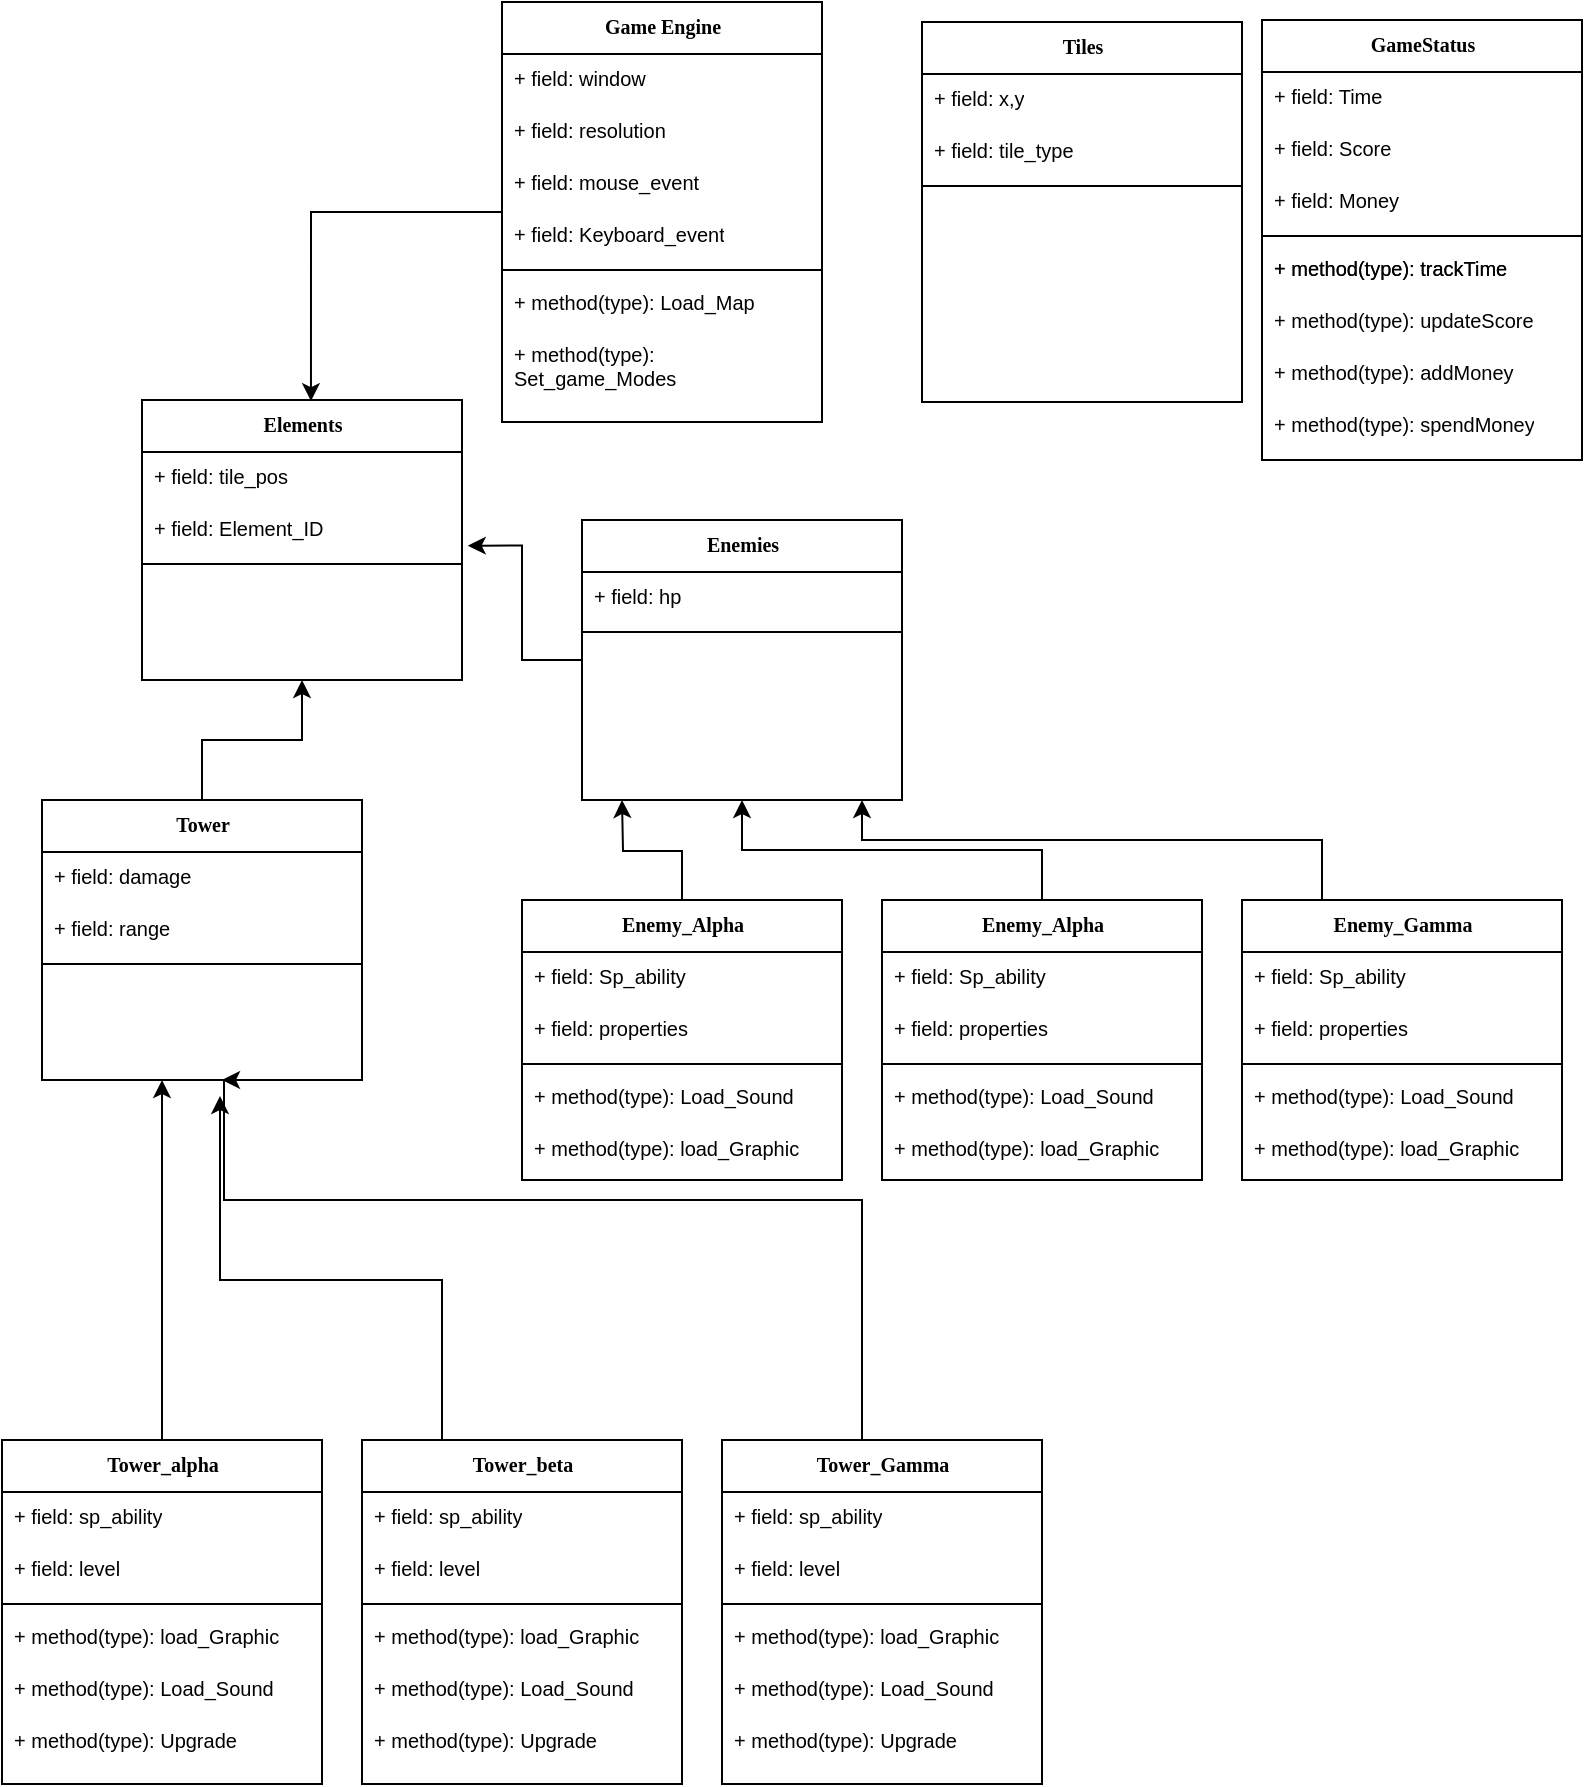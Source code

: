 <mxfile version="22.0.8" type="google">
  <diagram name="Page-1" id="9f46799a-70d6-7492-0946-bef42562c5a5">
    <mxGraphModel grid="1" page="1" gridSize="10" guides="1" tooltips="1" connect="1" arrows="1" fold="1" pageScale="1" pageWidth="827" pageHeight="1169" background="none" math="0" shadow="0">
      <root>
        <mxCell id="0" />
        <mxCell id="1" parent="0" />
        <mxCell id="78961159f06e98e8-43" value="Game Engine" style="swimlane;html=1;fontStyle=1;align=center;verticalAlign=top;childLayout=stackLayout;horizontal=1;startSize=26;horizontalStack=0;resizeParent=1;resizeLast=0;collapsible=1;marginBottom=0;swimlaneFillColor=#ffffff;rounded=0;shadow=0;comic=0;labelBackgroundColor=none;strokeWidth=1;fillColor=none;fontFamily=Verdana;fontSize=10;" vertex="1" parent="1">
          <mxGeometry x="270" y="31" width="160" height="210" as="geometry" />
        </mxCell>
        <mxCell id="78961159f06e98e8-44" value="+ field: window" style="text;html=1;strokeColor=none;fillColor=none;align=left;verticalAlign=top;spacingLeft=4;spacingRight=4;whiteSpace=wrap;overflow=hidden;rotatable=0;points=[[0,0.5],[1,0.5]];portConstraint=eastwest;fontSize=10;" vertex="1" parent="78961159f06e98e8-43">
          <mxGeometry y="26" width="160" height="26" as="geometry" />
        </mxCell>
        <mxCell id="78961159f06e98e8-45" value="+ field: resolution" style="text;html=1;strokeColor=none;fillColor=none;align=left;verticalAlign=top;spacingLeft=4;spacingRight=4;whiteSpace=wrap;overflow=hidden;rotatable=0;points=[[0,0.5],[1,0.5]];portConstraint=eastwest;fontSize=10;" vertex="1" parent="78961159f06e98e8-43">
          <mxGeometry y="52" width="160" height="26" as="geometry" />
        </mxCell>
        <mxCell id="78961159f06e98e8-49" value="+ field: mouse_event" style="text;html=1;strokeColor=none;fillColor=none;align=left;verticalAlign=top;spacingLeft=4;spacingRight=4;whiteSpace=wrap;overflow=hidden;rotatable=0;points=[[0,0.5],[1,0.5]];portConstraint=eastwest;fontSize=10;" vertex="1" parent="78961159f06e98e8-43">
          <mxGeometry y="78" width="160" height="26" as="geometry" />
        </mxCell>
        <mxCell id="78961159f06e98e8-50" value="+ field: Keyboard_event" style="text;html=1;strokeColor=none;fillColor=none;align=left;verticalAlign=top;spacingLeft=4;spacingRight=4;whiteSpace=wrap;overflow=hidden;rotatable=0;points=[[0,0.5],[1,0.5]];portConstraint=eastwest;fontSize=10;" vertex="1" parent="78961159f06e98e8-43">
          <mxGeometry y="104" width="160" height="26" as="geometry" />
        </mxCell>
        <mxCell id="78961159f06e98e8-51" value="" style="line;html=1;strokeWidth=1;fillColor=none;align=left;verticalAlign=middle;spacingTop=-1;spacingLeft=3;spacingRight=3;rotatable=0;labelPosition=right;points=[];portConstraint=eastwest;fontSize=10;" vertex="1" parent="78961159f06e98e8-43">
          <mxGeometry y="130" width="160" height="8" as="geometry" />
        </mxCell>
        <mxCell id="78961159f06e98e8-52" value="+ method(type): Load_Map" style="text;html=1;strokeColor=none;fillColor=none;align=left;verticalAlign=top;spacingLeft=4;spacingRight=4;whiteSpace=wrap;overflow=hidden;rotatable=0;points=[[0,0.5],[1,0.5]];portConstraint=eastwest;fontSize=10;" vertex="1" parent="78961159f06e98e8-43">
          <mxGeometry y="138" width="160" height="26" as="geometry" />
        </mxCell>
        <mxCell id="78961159f06e98e8-53" value="+ method(type): Set_game_Modes" style="text;html=1;strokeColor=none;fillColor=none;align=left;verticalAlign=top;spacingLeft=4;spacingRight=4;whiteSpace=wrap;overflow=hidden;rotatable=0;points=[[0,0.5],[1,0.5]];portConstraint=eastwest;fontSize=10;" vertex="1" parent="78961159f06e98e8-43">
          <mxGeometry y="164" width="160" height="46" as="geometry" />
        </mxCell>
        <mxCell id="78961159f06e98e8-95" value="Tiles" style="swimlane;html=1;fontStyle=1;align=center;verticalAlign=top;childLayout=stackLayout;horizontal=1;startSize=26;horizontalStack=0;resizeParent=1;resizeLast=0;collapsible=1;marginBottom=0;swimlaneFillColor=#ffffff;rounded=0;shadow=0;comic=0;labelBackgroundColor=none;strokeWidth=1;fillColor=none;fontFamily=Verdana;fontSize=10;" vertex="1" parent="1">
          <mxGeometry x="480" y="41" width="160" height="190" as="geometry" />
        </mxCell>
        <mxCell id="78961159f06e98e8-96" value="+ field: x,y" style="text;html=1;strokeColor=none;fillColor=none;align=left;verticalAlign=top;spacingLeft=4;spacingRight=4;whiteSpace=wrap;overflow=hidden;rotatable=0;points=[[0,0.5],[1,0.5]];portConstraint=eastwest;fontSize=10;" vertex="1" parent="78961159f06e98e8-95">
          <mxGeometry y="26" width="160" height="26" as="geometry" />
        </mxCell>
        <mxCell id="78961159f06e98e8-97" value="+ field: tile_type" style="text;html=1;strokeColor=none;fillColor=none;align=left;verticalAlign=top;spacingLeft=4;spacingRight=4;whiteSpace=wrap;overflow=hidden;rotatable=0;points=[[0,0.5],[1,0.5]];portConstraint=eastwest;fontSize=10;" vertex="1" parent="78961159f06e98e8-95">
          <mxGeometry y="52" width="160" height="26" as="geometry" />
        </mxCell>
        <mxCell id="78961159f06e98e8-103" value="" style="line;html=1;strokeWidth=1;fillColor=none;align=left;verticalAlign=middle;spacingTop=-1;spacingLeft=3;spacingRight=3;rotatable=0;labelPosition=right;points=[];portConstraint=eastwest;fontSize=10;" vertex="1" parent="78961159f06e98e8-95">
          <mxGeometry y="78" width="160" height="8" as="geometry" />
        </mxCell>
        <mxCell id="9e5PASEf2bqB0bQW0HJU-2" value="Elements" style="swimlane;html=1;fontStyle=1;align=center;verticalAlign=top;childLayout=stackLayout;horizontal=1;startSize=26;horizontalStack=0;resizeParent=1;resizeLast=0;collapsible=1;marginBottom=0;swimlaneFillColor=#ffffff;rounded=0;shadow=0;comic=0;labelBackgroundColor=none;strokeWidth=1;fillColor=none;fontFamily=Verdana;fontSize=10;" vertex="1" parent="1">
          <mxGeometry x="90" y="230" width="160" height="140" as="geometry" />
        </mxCell>
        <mxCell id="9e5PASEf2bqB0bQW0HJU-3" value="+ field: tile_pos" style="text;html=1;strokeColor=none;fillColor=none;align=left;verticalAlign=top;spacingLeft=4;spacingRight=4;whiteSpace=wrap;overflow=hidden;rotatable=0;points=[[0,0.5],[1,0.5]];portConstraint=eastwest;fontSize=10;" vertex="1" parent="9e5PASEf2bqB0bQW0HJU-2">
          <mxGeometry y="26" width="160" height="26" as="geometry" />
        </mxCell>
        <mxCell id="9e5PASEf2bqB0bQW0HJU-9" value="+ field: Element_ID" style="text;html=1;strokeColor=none;fillColor=none;align=left;verticalAlign=top;spacingLeft=4;spacingRight=4;whiteSpace=wrap;overflow=hidden;rotatable=0;points=[[0,0.5],[1,0.5]];portConstraint=eastwest;fontSize=10;" vertex="1" parent="9e5PASEf2bqB0bQW0HJU-2">
          <mxGeometry y="52" width="160" height="26" as="geometry" />
        </mxCell>
        <mxCell id="9e5PASEf2bqB0bQW0HJU-10" value="" style="line;html=1;strokeWidth=1;fillColor=none;align=left;verticalAlign=middle;spacingTop=-1;spacingLeft=3;spacingRight=3;rotatable=0;labelPosition=right;points=[];portConstraint=eastwest;fontSize=10;" vertex="1" parent="9e5PASEf2bqB0bQW0HJU-2">
          <mxGeometry y="78" width="160" height="8" as="geometry" />
        </mxCell>
        <mxCell id="9e5PASEf2bqB0bQW0HJU-22" style="edgeStyle=orthogonalEdgeStyle;rounded=0;orthogonalLoop=1;jettySize=auto;html=1;entryX=0.5;entryY=1;entryDx=0;entryDy=0;fontSize=10;" edge="1" parent="1" source="9e5PASEf2bqB0bQW0HJU-15" target="9e5PASEf2bqB0bQW0HJU-2">
          <mxGeometry relative="1" as="geometry" />
        </mxCell>
        <mxCell id="9e5PASEf2bqB0bQW0HJU-15" value="Tower" style="swimlane;html=1;fontStyle=1;align=center;verticalAlign=top;childLayout=stackLayout;horizontal=1;startSize=26;horizontalStack=0;resizeParent=1;resizeLast=0;collapsible=1;marginBottom=0;swimlaneFillColor=#ffffff;rounded=0;shadow=0;comic=0;labelBackgroundColor=none;strokeWidth=1;fillColor=none;fontFamily=Verdana;fontSize=10;" vertex="1" parent="1">
          <mxGeometry x="40" y="430" width="160" height="140" as="geometry" />
        </mxCell>
        <mxCell id="9e5PASEf2bqB0bQW0HJU-16" value="+ field: damage" style="text;html=1;strokeColor=none;fillColor=none;align=left;verticalAlign=top;spacingLeft=4;spacingRight=4;whiteSpace=wrap;overflow=hidden;rotatable=0;points=[[0,0.5],[1,0.5]];portConstraint=eastwest;fontSize=10;" vertex="1" parent="9e5PASEf2bqB0bQW0HJU-15">
          <mxGeometry y="26" width="160" height="26" as="geometry" />
        </mxCell>
        <mxCell id="9e5PASEf2bqB0bQW0HJU-17" value="+ field: range" style="text;html=1;strokeColor=none;fillColor=none;align=left;verticalAlign=top;spacingLeft=4;spacingRight=4;whiteSpace=wrap;overflow=hidden;rotatable=0;points=[[0,0.5],[1,0.5]];portConstraint=eastwest;fontSize=10;" vertex="1" parent="9e5PASEf2bqB0bQW0HJU-15">
          <mxGeometry y="52" width="160" height="26" as="geometry" />
        </mxCell>
        <mxCell id="9e5PASEf2bqB0bQW0HJU-18" value="" style="line;html=1;strokeWidth=1;fillColor=none;align=left;verticalAlign=middle;spacingTop=-1;spacingLeft=3;spacingRight=3;rotatable=0;labelPosition=right;points=[];portConstraint=eastwest;fontSize=10;" vertex="1" parent="9e5PASEf2bqB0bQW0HJU-15">
          <mxGeometry y="78" width="160" height="8" as="geometry" />
        </mxCell>
        <mxCell id="9e5PASEf2bqB0bQW0HJU-24" value="Enemies" style="swimlane;html=1;fontStyle=1;align=center;verticalAlign=top;childLayout=stackLayout;horizontal=1;startSize=26;horizontalStack=0;resizeParent=1;resizeLast=0;collapsible=1;marginBottom=0;swimlaneFillColor=#ffffff;rounded=0;shadow=0;comic=0;labelBackgroundColor=none;strokeWidth=1;fillColor=none;fontFamily=Verdana;fontSize=10;" vertex="1" parent="1">
          <mxGeometry x="310" y="290" width="160" height="140" as="geometry" />
        </mxCell>
        <mxCell id="9e5PASEf2bqB0bQW0HJU-25" value="+ field: hp" style="text;html=1;strokeColor=none;fillColor=none;align=left;verticalAlign=top;spacingLeft=4;spacingRight=4;whiteSpace=wrap;overflow=hidden;rotatable=0;points=[[0,0.5],[1,0.5]];portConstraint=eastwest;fontSize=10;" vertex="1" parent="9e5PASEf2bqB0bQW0HJU-24">
          <mxGeometry y="26" width="160" height="26" as="geometry" />
        </mxCell>
        <mxCell id="9e5PASEf2bqB0bQW0HJU-27" value="" style="line;html=1;strokeWidth=1;fillColor=none;align=left;verticalAlign=middle;spacingTop=-1;spacingLeft=3;spacingRight=3;rotatable=0;labelPosition=right;points=[];portConstraint=eastwest;fontSize=10;" vertex="1" parent="9e5PASEf2bqB0bQW0HJU-24">
          <mxGeometry y="52" width="160" height="8" as="geometry" />
        </mxCell>
        <mxCell id="9e5PASEf2bqB0bQW0HJU-42" style="edgeStyle=orthogonalEdgeStyle;rounded=0;orthogonalLoop=1;jettySize=auto;html=1;entryX=1.018;entryY=0.801;entryDx=0;entryDy=0;entryPerimeter=0;fontSize=10;" edge="1" parent="1" source="9e5PASEf2bqB0bQW0HJU-24" target="9e5PASEf2bqB0bQW0HJU-9">
          <mxGeometry relative="1" as="geometry" />
        </mxCell>
        <mxCell id="9e5PASEf2bqB0bQW0HJU-167" style="edgeStyle=orthogonalEdgeStyle;rounded=0;orthogonalLoop=1;jettySize=auto;html=1;" edge="1" parent="1" source="9e5PASEf2bqB0bQW0HJU-53">
          <mxGeometry relative="1" as="geometry">
            <mxPoint x="100.0" y="570" as="targetPoint" />
          </mxGeometry>
        </mxCell>
        <mxCell id="9e5PASEf2bqB0bQW0HJU-53" value="Tower_alpha" style="swimlane;html=1;fontStyle=1;align=center;verticalAlign=top;childLayout=stackLayout;horizontal=1;startSize=26;horizontalStack=0;resizeParent=1;resizeLast=0;collapsible=1;marginBottom=0;swimlaneFillColor=#ffffff;rounded=0;shadow=0;comic=0;labelBackgroundColor=none;strokeWidth=1;fillColor=none;fontFamily=Verdana;fontSize=10;" vertex="1" parent="1">
          <mxGeometry x="20" y="750" width="160" height="172" as="geometry" />
        </mxCell>
        <mxCell id="9e5PASEf2bqB0bQW0HJU-54" value="+ field: sp_ability" style="text;html=1;strokeColor=none;fillColor=none;align=left;verticalAlign=top;spacingLeft=4;spacingRight=4;whiteSpace=wrap;overflow=hidden;rotatable=0;points=[[0,0.5],[1,0.5]];portConstraint=eastwest;fontSize=10;" vertex="1" parent="9e5PASEf2bqB0bQW0HJU-53">
          <mxGeometry y="26" width="160" height="26" as="geometry" />
        </mxCell>
        <mxCell id="9e5PASEf2bqB0bQW0HJU-55" value="+ field: level" style="text;html=1;strokeColor=none;fillColor=none;align=left;verticalAlign=top;spacingLeft=4;spacingRight=4;whiteSpace=wrap;overflow=hidden;rotatable=0;points=[[0,0.5],[1,0.5]];portConstraint=eastwest;fontSize=10;" vertex="1" parent="9e5PASEf2bqB0bQW0HJU-53">
          <mxGeometry y="52" width="160" height="26" as="geometry" />
        </mxCell>
        <mxCell id="9e5PASEf2bqB0bQW0HJU-56" value="" style="line;html=1;strokeWidth=1;fillColor=none;align=left;verticalAlign=middle;spacingTop=-1;spacingLeft=3;spacingRight=3;rotatable=0;labelPosition=right;points=[];portConstraint=eastwest;fontSize=10;" vertex="1" parent="9e5PASEf2bqB0bQW0HJU-53">
          <mxGeometry y="78" width="160" height="8" as="geometry" />
        </mxCell>
        <mxCell id="9e5PASEf2bqB0bQW0HJU-57" value="+ method(type): load_Graphic" style="text;html=1;strokeColor=none;fillColor=none;align=left;verticalAlign=top;spacingLeft=4;spacingRight=4;whiteSpace=wrap;overflow=hidden;rotatable=0;points=[[0,0.5],[1,0.5]];portConstraint=eastwest;fontSize=10;" vertex="1" parent="9e5PASEf2bqB0bQW0HJU-53">
          <mxGeometry y="86" width="160" height="26" as="geometry" />
        </mxCell>
        <mxCell id="9e5PASEf2bqB0bQW0HJU-58" value="+ method(type): Load_Sound" style="text;html=1;strokeColor=none;fillColor=none;align=left;verticalAlign=top;spacingLeft=4;spacingRight=4;whiteSpace=wrap;overflow=hidden;rotatable=0;points=[[0,0.5],[1,0.5]];portConstraint=eastwest;fontSize=10;" vertex="1" parent="9e5PASEf2bqB0bQW0HJU-53">
          <mxGeometry y="112" width="160" height="26" as="geometry" />
        </mxCell>
        <mxCell id="9e5PASEf2bqB0bQW0HJU-128" value="+ method(type): Upgrade" style="text;html=1;strokeColor=none;fillColor=none;align=left;verticalAlign=top;spacingLeft=4;spacingRight=4;whiteSpace=wrap;overflow=hidden;rotatable=0;points=[[0,0.5],[1,0.5]];portConstraint=eastwest;fontSize=10;" vertex="1" parent="9e5PASEf2bqB0bQW0HJU-53">
          <mxGeometry y="138" width="160" height="26" as="geometry" />
        </mxCell>
        <mxCell id="9e5PASEf2bqB0bQW0HJU-149" style="edgeStyle=orthogonalEdgeStyle;rounded=0;orthogonalLoop=1;jettySize=auto;html=1;" edge="1" parent="1" source="9e5PASEf2bqB0bQW0HJU-103">
          <mxGeometry relative="1" as="geometry">
            <mxPoint x="330" y="430" as="targetPoint" />
          </mxGeometry>
        </mxCell>
        <mxCell id="9e5PASEf2bqB0bQW0HJU-103" value="Enemy_Alpha" style="swimlane;html=1;fontStyle=1;align=center;verticalAlign=top;childLayout=stackLayout;horizontal=1;startSize=26;horizontalStack=0;resizeParent=1;resizeLast=0;collapsible=1;marginBottom=0;swimlaneFillColor=#ffffff;rounded=0;shadow=0;comic=0;labelBackgroundColor=none;strokeWidth=1;fillColor=none;fontFamily=Verdana;fontSize=10;" vertex="1" parent="1">
          <mxGeometry x="280" y="480" width="160" height="140" as="geometry" />
        </mxCell>
        <mxCell id="9e5PASEf2bqB0bQW0HJU-104" value="+ field: Sp_ability" style="text;html=1;strokeColor=none;fillColor=none;align=left;verticalAlign=top;spacingLeft=4;spacingRight=4;whiteSpace=wrap;overflow=hidden;rotatable=0;points=[[0,0.5],[1,0.5]];portConstraint=eastwest;fontSize=10;" vertex="1" parent="9e5PASEf2bqB0bQW0HJU-103">
          <mxGeometry y="26" width="160" height="26" as="geometry" />
        </mxCell>
        <mxCell id="9e5PASEf2bqB0bQW0HJU-105" value="+ field: properties" style="text;html=1;strokeColor=none;fillColor=none;align=left;verticalAlign=top;spacingLeft=4;spacingRight=4;whiteSpace=wrap;overflow=hidden;rotatable=0;points=[[0,0.5],[1,0.5]];portConstraint=eastwest;fontSize=10;" vertex="1" parent="9e5PASEf2bqB0bQW0HJU-103">
          <mxGeometry y="52" width="160" height="26" as="geometry" />
        </mxCell>
        <mxCell id="9e5PASEf2bqB0bQW0HJU-106" value="" style="line;html=1;strokeWidth=1;fillColor=none;align=left;verticalAlign=middle;spacingTop=-1;spacingLeft=3;spacingRight=3;rotatable=0;labelPosition=right;points=[];portConstraint=eastwest;fontSize=10;" vertex="1" parent="9e5PASEf2bqB0bQW0HJU-103">
          <mxGeometry y="78" width="160" height="8" as="geometry" />
        </mxCell>
        <mxCell id="9e5PASEf2bqB0bQW0HJU-151" value="+ method(type): Load_Sound" style="text;html=1;strokeColor=none;fillColor=none;align=left;verticalAlign=top;spacingLeft=4;spacingRight=4;whiteSpace=wrap;overflow=hidden;rotatable=0;points=[[0,0.5],[1,0.5]];portConstraint=eastwest;fontSize=10;" vertex="1" parent="9e5PASEf2bqB0bQW0HJU-103">
          <mxGeometry y="86" width="160" height="26" as="geometry" />
        </mxCell>
        <mxCell id="9e5PASEf2bqB0bQW0HJU-150" value="+ method(type): load_Graphic" style="text;html=1;strokeColor=none;fillColor=none;align=left;verticalAlign=top;spacingLeft=4;spacingRight=4;whiteSpace=wrap;overflow=hidden;rotatable=0;points=[[0,0.5],[1,0.5]];portConstraint=eastwest;fontSize=10;" vertex="1" parent="9e5PASEf2bqB0bQW0HJU-103">
          <mxGeometry y="112" width="160" height="26" as="geometry" />
        </mxCell>
        <mxCell id="9e5PASEf2bqB0bQW0HJU-120" style="edgeStyle=orthogonalEdgeStyle;rounded=0;orthogonalLoop=1;jettySize=auto;html=1;entryX=0.528;entryY=0.004;entryDx=0;entryDy=0;entryPerimeter=0;" edge="1" parent="1" source="78961159f06e98e8-43" target="9e5PASEf2bqB0bQW0HJU-2">
          <mxGeometry relative="1" as="geometry" />
        </mxCell>
        <mxCell id="9e5PASEf2bqB0bQW0HJU-130" style="edgeStyle=orthogonalEdgeStyle;rounded=0;orthogonalLoop=1;jettySize=auto;html=1;fontSize=10;entryX=0.494;entryY=1;entryDx=0;entryDy=0;entryPerimeter=0;" edge="1" parent="1" source="9e5PASEf2bqB0bQW0HJU-131">
          <mxGeometry relative="1" as="geometry">
            <mxPoint x="129" y="578" as="targetPoint" />
            <Array as="points">
              <mxPoint x="240" y="670" />
              <mxPoint x="129" y="670" />
            </Array>
          </mxGeometry>
        </mxCell>
        <mxCell id="9e5PASEf2bqB0bQW0HJU-131" value="Tower_beta" style="swimlane;html=1;fontStyle=1;align=center;verticalAlign=top;childLayout=stackLayout;horizontal=1;startSize=26;horizontalStack=0;resizeParent=1;resizeLast=0;collapsible=1;marginBottom=0;swimlaneFillColor=#ffffff;rounded=0;shadow=0;comic=0;labelBackgroundColor=none;strokeWidth=1;fillColor=none;fontFamily=Verdana;fontSize=10;" vertex="1" parent="1">
          <mxGeometry x="200" y="750" width="160" height="172" as="geometry" />
        </mxCell>
        <mxCell id="9e5PASEf2bqB0bQW0HJU-132" value="+ field: sp_ability" style="text;html=1;strokeColor=none;fillColor=none;align=left;verticalAlign=top;spacingLeft=4;spacingRight=4;whiteSpace=wrap;overflow=hidden;rotatable=0;points=[[0,0.5],[1,0.5]];portConstraint=eastwest;fontSize=10;" vertex="1" parent="9e5PASEf2bqB0bQW0HJU-131">
          <mxGeometry y="26" width="160" height="26" as="geometry" />
        </mxCell>
        <mxCell id="9e5PASEf2bqB0bQW0HJU-133" value="+ field: level" style="text;html=1;strokeColor=none;fillColor=none;align=left;verticalAlign=top;spacingLeft=4;spacingRight=4;whiteSpace=wrap;overflow=hidden;rotatable=0;points=[[0,0.5],[1,0.5]];portConstraint=eastwest;fontSize=10;" vertex="1" parent="9e5PASEf2bqB0bQW0HJU-131">
          <mxGeometry y="52" width="160" height="26" as="geometry" />
        </mxCell>
        <mxCell id="9e5PASEf2bqB0bQW0HJU-134" value="" style="line;html=1;strokeWidth=1;fillColor=none;align=left;verticalAlign=middle;spacingTop=-1;spacingLeft=3;spacingRight=3;rotatable=0;labelPosition=right;points=[];portConstraint=eastwest;fontSize=10;" vertex="1" parent="9e5PASEf2bqB0bQW0HJU-131">
          <mxGeometry y="78" width="160" height="8" as="geometry" />
        </mxCell>
        <mxCell id="9e5PASEf2bqB0bQW0HJU-135" value="+ method(type): load_Graphic" style="text;html=1;strokeColor=none;fillColor=none;align=left;verticalAlign=top;spacingLeft=4;spacingRight=4;whiteSpace=wrap;overflow=hidden;rotatable=0;points=[[0,0.5],[1,0.5]];portConstraint=eastwest;fontSize=10;" vertex="1" parent="9e5PASEf2bqB0bQW0HJU-131">
          <mxGeometry y="86" width="160" height="26" as="geometry" />
        </mxCell>
        <mxCell id="9e5PASEf2bqB0bQW0HJU-136" value="+ method(type): Load_Sound" style="text;html=1;strokeColor=none;fillColor=none;align=left;verticalAlign=top;spacingLeft=4;spacingRight=4;whiteSpace=wrap;overflow=hidden;rotatable=0;points=[[0,0.5],[1,0.5]];portConstraint=eastwest;fontSize=10;" vertex="1" parent="9e5PASEf2bqB0bQW0HJU-131">
          <mxGeometry y="112" width="160" height="26" as="geometry" />
        </mxCell>
        <mxCell id="9e5PASEf2bqB0bQW0HJU-137" value="+ method(type): Upgrade" style="text;html=1;strokeColor=none;fillColor=none;align=left;verticalAlign=top;spacingLeft=4;spacingRight=4;whiteSpace=wrap;overflow=hidden;rotatable=0;points=[[0,0.5],[1,0.5]];portConstraint=eastwest;fontSize=10;" vertex="1" parent="9e5PASEf2bqB0bQW0HJU-131">
          <mxGeometry y="138" width="160" height="26" as="geometry" />
        </mxCell>
        <mxCell id="9e5PASEf2bqB0bQW0HJU-147" style="edgeStyle=orthogonalEdgeStyle;rounded=0;orthogonalLoop=1;jettySize=auto;html=1;" edge="1" parent="1" source="9e5PASEf2bqB0bQW0HJU-139">
          <mxGeometry relative="1" as="geometry">
            <mxPoint x="130" y="570" as="targetPoint" />
            <Array as="points">
              <mxPoint x="450" y="630" />
              <mxPoint x="131" y="630" />
              <mxPoint x="131" y="570" />
            </Array>
          </mxGeometry>
        </mxCell>
        <mxCell id="9e5PASEf2bqB0bQW0HJU-139" value="Tower_Gamma" style="swimlane;html=1;fontStyle=1;align=center;verticalAlign=top;childLayout=stackLayout;horizontal=1;startSize=26;horizontalStack=0;resizeParent=1;resizeLast=0;collapsible=1;marginBottom=0;swimlaneFillColor=#ffffff;rounded=0;shadow=0;comic=0;labelBackgroundColor=none;strokeWidth=1;fillColor=none;fontFamily=Verdana;fontSize=10;" vertex="1" parent="1">
          <mxGeometry x="380" y="750" width="160" height="172" as="geometry" />
        </mxCell>
        <mxCell id="9e5PASEf2bqB0bQW0HJU-140" value="+ field: sp_ability" style="text;html=1;strokeColor=none;fillColor=none;align=left;verticalAlign=top;spacingLeft=4;spacingRight=4;whiteSpace=wrap;overflow=hidden;rotatable=0;points=[[0,0.5],[1,0.5]];portConstraint=eastwest;fontSize=10;" vertex="1" parent="9e5PASEf2bqB0bQW0HJU-139">
          <mxGeometry y="26" width="160" height="26" as="geometry" />
        </mxCell>
        <mxCell id="9e5PASEf2bqB0bQW0HJU-141" value="+ field: level" style="text;html=1;strokeColor=none;fillColor=none;align=left;verticalAlign=top;spacingLeft=4;spacingRight=4;whiteSpace=wrap;overflow=hidden;rotatable=0;points=[[0,0.5],[1,0.5]];portConstraint=eastwest;fontSize=10;" vertex="1" parent="9e5PASEf2bqB0bQW0HJU-139">
          <mxGeometry y="52" width="160" height="26" as="geometry" />
        </mxCell>
        <mxCell id="9e5PASEf2bqB0bQW0HJU-142" value="" style="line;html=1;strokeWidth=1;fillColor=none;align=left;verticalAlign=middle;spacingTop=-1;spacingLeft=3;spacingRight=3;rotatable=0;labelPosition=right;points=[];portConstraint=eastwest;fontSize=10;" vertex="1" parent="9e5PASEf2bqB0bQW0HJU-139">
          <mxGeometry y="78" width="160" height="8" as="geometry" />
        </mxCell>
        <mxCell id="9e5PASEf2bqB0bQW0HJU-143" value="+ method(type): load_Graphic" style="text;html=1;strokeColor=none;fillColor=none;align=left;verticalAlign=top;spacingLeft=4;spacingRight=4;whiteSpace=wrap;overflow=hidden;rotatable=0;points=[[0,0.5],[1,0.5]];portConstraint=eastwest;fontSize=10;" vertex="1" parent="9e5PASEf2bqB0bQW0HJU-139">
          <mxGeometry y="86" width="160" height="26" as="geometry" />
        </mxCell>
        <mxCell id="9e5PASEf2bqB0bQW0HJU-144" value="+ method(type): Load_Sound" style="text;html=1;strokeColor=none;fillColor=none;align=left;verticalAlign=top;spacingLeft=4;spacingRight=4;whiteSpace=wrap;overflow=hidden;rotatable=0;points=[[0,0.5],[1,0.5]];portConstraint=eastwest;fontSize=10;" vertex="1" parent="9e5PASEf2bqB0bQW0HJU-139">
          <mxGeometry y="112" width="160" height="26" as="geometry" />
        </mxCell>
        <mxCell id="9e5PASEf2bqB0bQW0HJU-145" value="+ method(type): Upgrade" style="text;html=1;strokeColor=none;fillColor=none;align=left;verticalAlign=top;spacingLeft=4;spacingRight=4;whiteSpace=wrap;overflow=hidden;rotatable=0;points=[[0,0.5],[1,0.5]];portConstraint=eastwest;fontSize=10;" vertex="1" parent="9e5PASEf2bqB0bQW0HJU-139">
          <mxGeometry y="138" width="160" height="26" as="geometry" />
        </mxCell>
        <mxCell id="9e5PASEf2bqB0bQW0HJU-164" style="edgeStyle=orthogonalEdgeStyle;rounded=0;orthogonalLoop=1;jettySize=auto;html=1;entryX=0.5;entryY=1;entryDx=0;entryDy=0;" edge="1" parent="1" source="9e5PASEf2bqB0bQW0HJU-152" target="9e5PASEf2bqB0bQW0HJU-24">
          <mxGeometry relative="1" as="geometry" />
        </mxCell>
        <mxCell id="9e5PASEf2bqB0bQW0HJU-152" value="Enemy_Alpha" style="swimlane;html=1;fontStyle=1;align=center;verticalAlign=top;childLayout=stackLayout;horizontal=1;startSize=26;horizontalStack=0;resizeParent=1;resizeLast=0;collapsible=1;marginBottom=0;swimlaneFillColor=#ffffff;rounded=0;shadow=0;comic=0;labelBackgroundColor=none;strokeWidth=1;fillColor=none;fontFamily=Verdana;fontSize=10;" vertex="1" parent="1">
          <mxGeometry x="460" y="480" width="160" height="140" as="geometry" />
        </mxCell>
        <mxCell id="9e5PASEf2bqB0bQW0HJU-153" value="+ field: Sp_ability" style="text;html=1;strokeColor=none;fillColor=none;align=left;verticalAlign=top;spacingLeft=4;spacingRight=4;whiteSpace=wrap;overflow=hidden;rotatable=0;points=[[0,0.5],[1,0.5]];portConstraint=eastwest;fontSize=10;" vertex="1" parent="9e5PASEf2bqB0bQW0HJU-152">
          <mxGeometry y="26" width="160" height="26" as="geometry" />
        </mxCell>
        <mxCell id="9e5PASEf2bqB0bQW0HJU-154" value="+ field: properties" style="text;html=1;strokeColor=none;fillColor=none;align=left;verticalAlign=top;spacingLeft=4;spacingRight=4;whiteSpace=wrap;overflow=hidden;rotatable=0;points=[[0,0.5],[1,0.5]];portConstraint=eastwest;fontSize=10;" vertex="1" parent="9e5PASEf2bqB0bQW0HJU-152">
          <mxGeometry y="52" width="160" height="26" as="geometry" />
        </mxCell>
        <mxCell id="9e5PASEf2bqB0bQW0HJU-155" value="" style="line;html=1;strokeWidth=1;fillColor=none;align=left;verticalAlign=middle;spacingTop=-1;spacingLeft=3;spacingRight=3;rotatable=0;labelPosition=right;points=[];portConstraint=eastwest;fontSize=10;" vertex="1" parent="9e5PASEf2bqB0bQW0HJU-152">
          <mxGeometry y="78" width="160" height="8" as="geometry" />
        </mxCell>
        <mxCell id="9e5PASEf2bqB0bQW0HJU-156" value="+ method(type): Load_Sound" style="text;html=1;strokeColor=none;fillColor=none;align=left;verticalAlign=top;spacingLeft=4;spacingRight=4;whiteSpace=wrap;overflow=hidden;rotatable=0;points=[[0,0.5],[1,0.5]];portConstraint=eastwest;fontSize=10;" vertex="1" parent="9e5PASEf2bqB0bQW0HJU-152">
          <mxGeometry y="86" width="160" height="26" as="geometry" />
        </mxCell>
        <mxCell id="9e5PASEf2bqB0bQW0HJU-157" value="+ method(type): load_Graphic" style="text;html=1;strokeColor=none;fillColor=none;align=left;verticalAlign=top;spacingLeft=4;spacingRight=4;whiteSpace=wrap;overflow=hidden;rotatable=0;points=[[0,0.5],[1,0.5]];portConstraint=eastwest;fontSize=10;" vertex="1" parent="9e5PASEf2bqB0bQW0HJU-152">
          <mxGeometry y="112" width="160" height="26" as="geometry" />
        </mxCell>
        <mxCell id="9e5PASEf2bqB0bQW0HJU-166" style="edgeStyle=orthogonalEdgeStyle;rounded=0;orthogonalLoop=1;jettySize=auto;html=1;" edge="1" parent="1" source="9e5PASEf2bqB0bQW0HJU-158">
          <mxGeometry relative="1" as="geometry">
            <mxPoint x="450" y="430" as="targetPoint" />
            <Array as="points">
              <mxPoint x="680" y="450" />
              <mxPoint x="450" y="450" />
            </Array>
          </mxGeometry>
        </mxCell>
        <mxCell id="9e5PASEf2bqB0bQW0HJU-158" value="Enemy_Gamma" style="swimlane;html=1;fontStyle=1;align=center;verticalAlign=top;childLayout=stackLayout;horizontal=1;startSize=26;horizontalStack=0;resizeParent=1;resizeLast=0;collapsible=1;marginBottom=0;swimlaneFillColor=#ffffff;rounded=0;shadow=0;comic=0;labelBackgroundColor=none;strokeWidth=1;fillColor=none;fontFamily=Verdana;fontSize=10;" vertex="1" parent="1">
          <mxGeometry x="640" y="480" width="160" height="140" as="geometry" />
        </mxCell>
        <mxCell id="9e5PASEf2bqB0bQW0HJU-159" value="+ field: Sp_ability" style="text;html=1;strokeColor=none;fillColor=none;align=left;verticalAlign=top;spacingLeft=4;spacingRight=4;whiteSpace=wrap;overflow=hidden;rotatable=0;points=[[0,0.5],[1,0.5]];portConstraint=eastwest;fontSize=10;" vertex="1" parent="9e5PASEf2bqB0bQW0HJU-158">
          <mxGeometry y="26" width="160" height="26" as="geometry" />
        </mxCell>
        <mxCell id="9e5PASEf2bqB0bQW0HJU-160" value="+ field: properties" style="text;html=1;strokeColor=none;fillColor=none;align=left;verticalAlign=top;spacingLeft=4;spacingRight=4;whiteSpace=wrap;overflow=hidden;rotatable=0;points=[[0,0.5],[1,0.5]];portConstraint=eastwest;fontSize=10;" vertex="1" parent="9e5PASEf2bqB0bQW0HJU-158">
          <mxGeometry y="52" width="160" height="26" as="geometry" />
        </mxCell>
        <mxCell id="9e5PASEf2bqB0bQW0HJU-161" value="" style="line;html=1;strokeWidth=1;fillColor=none;align=left;verticalAlign=middle;spacingTop=-1;spacingLeft=3;spacingRight=3;rotatable=0;labelPosition=right;points=[];portConstraint=eastwest;fontSize=10;" vertex="1" parent="9e5PASEf2bqB0bQW0HJU-158">
          <mxGeometry y="78" width="160" height="8" as="geometry" />
        </mxCell>
        <mxCell id="9e5PASEf2bqB0bQW0HJU-162" value="+ method(type): Load_Sound" style="text;html=1;strokeColor=none;fillColor=none;align=left;verticalAlign=top;spacingLeft=4;spacingRight=4;whiteSpace=wrap;overflow=hidden;rotatable=0;points=[[0,0.5],[1,0.5]];portConstraint=eastwest;fontSize=10;" vertex="1" parent="9e5PASEf2bqB0bQW0HJU-158">
          <mxGeometry y="86" width="160" height="26" as="geometry" />
        </mxCell>
        <mxCell id="9e5PASEf2bqB0bQW0HJU-163" value="+ method(type): load_Graphic" style="text;html=1;strokeColor=none;fillColor=none;align=left;verticalAlign=top;spacingLeft=4;spacingRight=4;whiteSpace=wrap;overflow=hidden;rotatable=0;points=[[0,0.5],[1,0.5]];portConstraint=eastwest;fontSize=10;" vertex="1" parent="9e5PASEf2bqB0bQW0HJU-158">
          <mxGeometry y="112" width="160" height="26" as="geometry" />
        </mxCell>
        <mxCell id="9e5PASEf2bqB0bQW0HJU-169" value="GameStatus" style="swimlane;html=1;fontStyle=1;align=center;verticalAlign=top;childLayout=stackLayout;horizontal=1;startSize=26;horizontalStack=0;resizeParent=1;resizeLast=0;collapsible=1;marginBottom=0;swimlaneFillColor=#ffffff;rounded=0;shadow=0;comic=0;labelBackgroundColor=none;strokeWidth=1;fillColor=none;fontFamily=Verdana;fontSize=10;" vertex="1" parent="1">
          <mxGeometry x="650" y="40" width="160" height="220" as="geometry" />
        </mxCell>
        <mxCell id="9e5PASEf2bqB0bQW0HJU-170" value="+ field: Time" style="text;html=1;strokeColor=none;fillColor=none;align=left;verticalAlign=top;spacingLeft=4;spacingRight=4;whiteSpace=wrap;overflow=hidden;rotatable=0;points=[[0,0.5],[1,0.5]];portConstraint=eastwest;fontSize=10;" vertex="1" parent="9e5PASEf2bqB0bQW0HJU-169">
          <mxGeometry y="26" width="160" height="26" as="geometry" />
        </mxCell>
        <mxCell id="9e5PASEf2bqB0bQW0HJU-171" value="+ field: Score" style="text;html=1;strokeColor=none;fillColor=none;align=left;verticalAlign=top;spacingLeft=4;spacingRight=4;whiteSpace=wrap;overflow=hidden;rotatable=0;points=[[0,0.5],[1,0.5]];portConstraint=eastwest;fontSize=10;" vertex="1" parent="9e5PASEf2bqB0bQW0HJU-169">
          <mxGeometry y="52" width="160" height="26" as="geometry" />
        </mxCell>
        <mxCell id="9e5PASEf2bqB0bQW0HJU-172" value="+ field: Money" style="text;html=1;strokeColor=none;fillColor=none;align=left;verticalAlign=top;spacingLeft=4;spacingRight=4;whiteSpace=wrap;overflow=hidden;rotatable=0;points=[[0,0.5],[1,0.5]];portConstraint=eastwest;fontSize=10;" vertex="1" parent="9e5PASEf2bqB0bQW0HJU-169">
          <mxGeometry y="78" width="160" height="26" as="geometry" />
        </mxCell>
        <mxCell id="9e5PASEf2bqB0bQW0HJU-173" value="" style="line;html=1;strokeWidth=1;fillColor=none;align=left;verticalAlign=middle;spacingTop=-1;spacingLeft=3;spacingRight=3;rotatable=0;labelPosition=right;points=[];portConstraint=eastwest;fontSize=10;" vertex="1" parent="9e5PASEf2bqB0bQW0HJU-169">
          <mxGeometry y="104" width="160" height="8" as="geometry" />
        </mxCell>
        <mxCell id="9e5PASEf2bqB0bQW0HJU-174" value="+ method(type): trackTime" style="text;html=1;strokeColor=none;fillColor=none;align=left;verticalAlign=top;spacingLeft=4;spacingRight=4;whiteSpace=wrap;overflow=hidden;rotatable=0;points=[[0,0.5],[1,0.5]];portConstraint=eastwest;fontSize=10;" vertex="1" parent="9e5PASEf2bqB0bQW0HJU-169">
          <mxGeometry y="112" width="160" height="26" as="geometry" />
        </mxCell>
        <mxCell id="9e5PASEf2bqB0bQW0HJU-175" value="+ method(type): updateScore" style="text;html=1;strokeColor=none;fillColor=none;align=left;verticalAlign=top;spacingLeft=4;spacingRight=4;whiteSpace=wrap;overflow=hidden;rotatable=0;points=[[0,0.5],[1,0.5]];portConstraint=eastwest;fontSize=10;" vertex="1" parent="9e5PASEf2bqB0bQW0HJU-169">
          <mxGeometry y="138" width="160" height="26" as="geometry" />
        </mxCell>
        <mxCell id="y4nqTIVLlOYIPWPYfvpn-2" value="+ method(type): addMoney" style="text;html=1;strokeColor=none;fillColor=none;align=left;verticalAlign=top;spacingLeft=4;spacingRight=4;whiteSpace=wrap;overflow=hidden;rotatable=0;points=[[0,0.5],[1,0.5]];portConstraint=eastwest;fontSize=10;" vertex="1" parent="9e5PASEf2bqB0bQW0HJU-169">
          <mxGeometry y="164" width="160" height="26" as="geometry" />
        </mxCell>
        <mxCell id="y4nqTIVLlOYIPWPYfvpn-3" value="+ method(type): spendMoney" style="text;html=1;strokeColor=none;fillColor=none;align=left;verticalAlign=top;spacingLeft=4;spacingRight=4;whiteSpace=wrap;overflow=hidden;rotatable=0;points=[[0,0.5],[1,0.5]];portConstraint=eastwest;fontSize=10;" vertex="1" parent="9e5PASEf2bqB0bQW0HJU-169">
          <mxGeometry y="190" width="160" height="26" as="geometry" />
        </mxCell>
        <mxCell id="y4nqTIVLlOYIPWPYfvpn-1" value="+ method(type): trackTime" style="text;html=1;strokeColor=none;fillColor=none;align=left;verticalAlign=top;spacingLeft=4;spacingRight=4;whiteSpace=wrap;overflow=hidden;rotatable=0;points=[[0,0.5],[1,0.5]];portConstraint=eastwest;fontSize=10;" vertex="1" parent="1">
          <mxGeometry x="650" y="152" width="160" height="26" as="geometry" />
        </mxCell>
      </root>
    </mxGraphModel>
  </diagram>
</mxfile>
